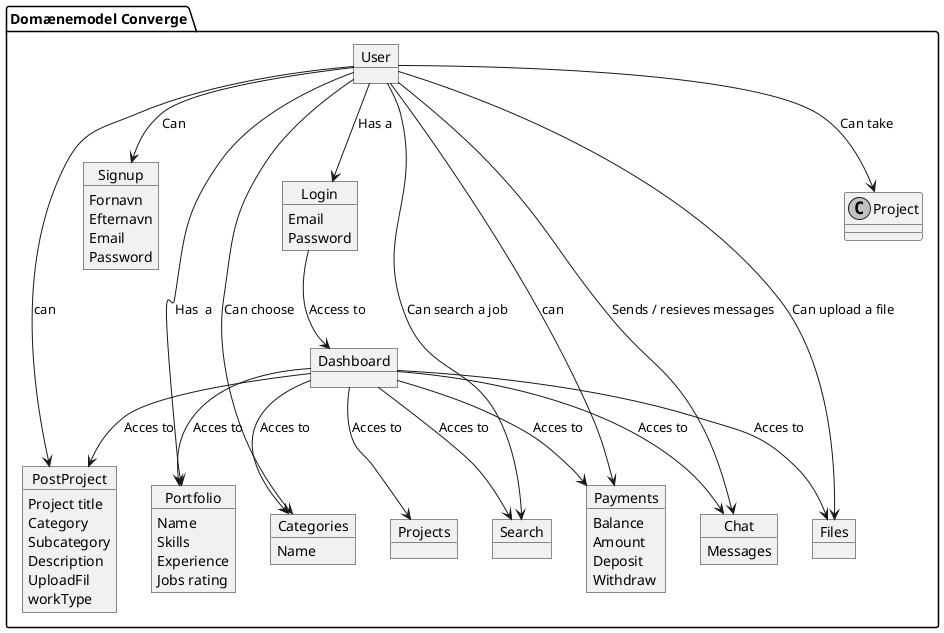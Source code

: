 @startuml

skinparam monochrome true

package "Domænemodel Converge" {
object User
object Login{
   Email
  Password 
  
  }

object Signup{
   Fornavn
  Efternavn
  Email
 Password 
  }
object Portfolio{
  Name
  Skills
  Experience
  Jobs rating
  }
object Categories{
  Name
  }
object PostProject{
  Project title
  Category
  Subcategory
  Description
  UploadFil
  workType
  }
object Projects
object Chat{
  Messages
  }
object Files
object Payments{
  Balance
  Amount
  Deposit
  Withdraw
  }
object Search
object Dashboard


User --> Login: Has a
User --> Signup: Can
User --> Portfolio: Has  a 
User --> Categories: Can choose
User --> PostProject: can 
User --> Project: Can take 
User --> Chat: Sends / resieves messages
User --> Files: Can upload a file
User --> Payments: can
User --> Search: Can search a job 
  


Login --> Dashboard: Access to
Dashboard --> Portfolio:  Acces to
Dashboard --> Chat:  Acces to
Dashboard --> Files:  Acces to
Dashboard --> Projects:  Acces to
Dashboard --> Categories: Acces to
Dashboard --> Payments:  Acces to
Dashboard --> Search:  Acces to
Dashboard --> PostProject:  Acces to
  
}

@enduml